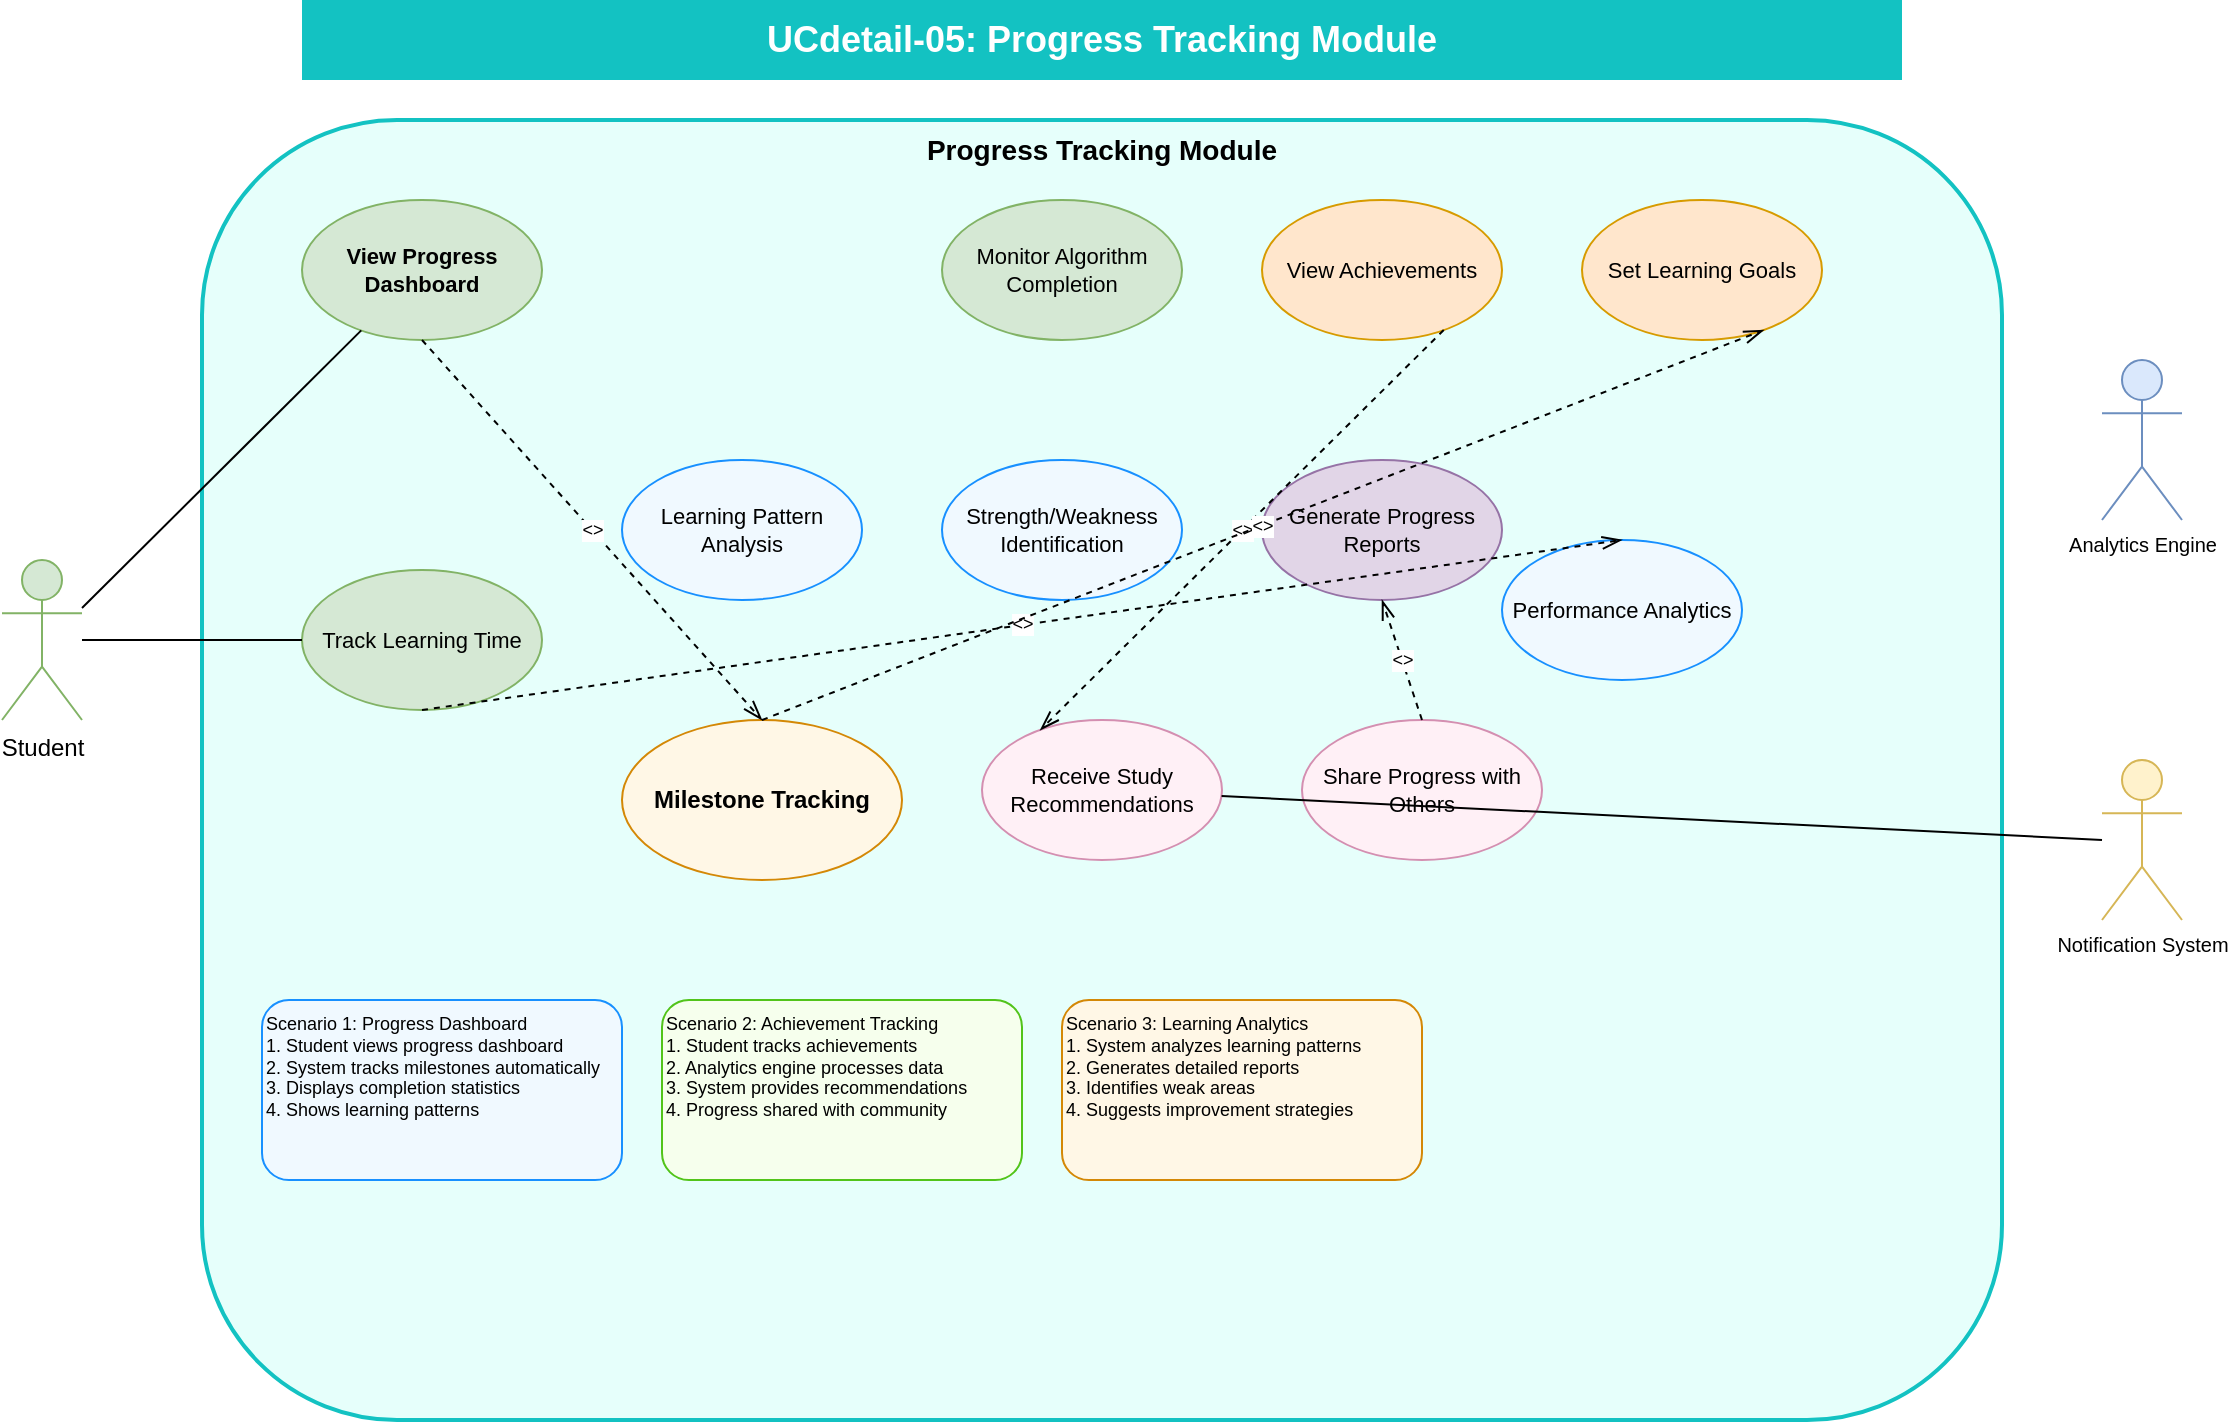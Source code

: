 <mxfile>
    <diagram name="UCdetail-05: Progress Tracking Module" id="ucdetail-05">
        <mxGraphModel dx="967" dy="338" grid="1" gridSize="10" guides="1" tooltips="1" connect="1" arrows="1" fold="1" page="1" pageScale="1" pageWidth="1200" pageHeight="800" math="0" shadow="0">
            <root>
                <mxCell id="0"/>
                <mxCell id="1" parent="0"/>
                <mxCell id="title" value="UCdetail-05: Progress Tracking Module" style="text;html=1;align=center;verticalAlign=middle;whiteSpace=wrap;rounded=0;fontSize=18;fontStyle=1;fillColor=#13c2c2;fontColor=#ffffff" parent="1" vertex="1">
                    <mxGeometry x="200" y="20" width="800" height="40" as="geometry"/>
                </mxCell>
                <mxCell id="system-boundary" value="Progress Tracking Module" style="rounded=1;whiteSpace=wrap;html=1;fontSize=14;fontStyle=1;fillColor=#e6fffb;strokeColor=#13c2c2;strokeWidth=2;verticalAlign=top" parent="1" vertex="1">
                    <mxGeometry x="150" y="80" width="900" height="650" as="geometry"/>
                </mxCell>
                <mxCell id="student" value="Student" style="shape=umlActor;verticalLabelPosition=bottom;verticalAlign=top;html=1;outlineConnect=0;fontSize=12;fillColor=#d5e8d4;strokeColor=#82b366" parent="1" vertex="1">
                    <mxGeometry x="50" y="300" width="40" height="80" as="geometry"/>
                </mxCell>
                <mxCell id="analytics-engine" value="Analytics Engine" style="shape=umlActor;verticalLabelPosition=bottom;verticalAlign=top;html=1;outlineConnect=0;fontSize=10;fillColor=#dae8fc;strokeColor=#6c8ebf" parent="1" vertex="1">
                    <mxGeometry x="1100" y="200" width="40" height="80" as="geometry"/>
                </mxCell>
                <mxCell id="notification-system" value="Notification System" style="shape=umlActor;verticalLabelPosition=bottom;verticalAlign=top;html=1;outlineConnect=0;fontSize=10;fillColor=#fff2cc;strokeColor=#d6b656" parent="1" vertex="1">
                    <mxGeometry x="1100" y="400" width="40" height="80" as="geometry"/>
                </mxCell>
                <mxCell id="view-dashboard" value="View Progress Dashboard" style="ellipse;whiteSpace=wrap;html=1;fontSize=11;fillColor=#d5e8d4;strokeColor=#82b366;fontStyle=1" parent="1" vertex="1">
                    <mxGeometry x="200" y="120" width="120" height="70" as="geometry"/>
                </mxCell>
                <mxCell id="track-learning-time" value="Track Learning Time" style="ellipse;whiteSpace=wrap;html=1;fontSize=11;fillColor=#d5e8d4;strokeColor=#82b366" parent="1" vertex="1">
                    <mxGeometry x="200" y="305" width="120" height="70" as="geometry"/>
                </mxCell>
                <mxCell id="monitor-completion" value="Monitor Algorithm Completion" style="ellipse;whiteSpace=wrap;html=1;fontSize=11;fillColor=#d5e8d4;strokeColor=#82b366" parent="1" vertex="1">
                    <mxGeometry x="520" y="120" width="120" height="70" as="geometry"/>
                </mxCell>
                <mxCell id="view-achievements" value="View Achievements" style="ellipse;whiteSpace=wrap;html=1;fontSize=11;fillColor=#ffe6cc;strokeColor=#d79b00" parent="1" vertex="1">
                    <mxGeometry x="680" y="120" width="120" height="70" as="geometry"/>
                </mxCell>
                <mxCell id="set-goals" value="Set Learning Goals" style="ellipse;whiteSpace=wrap;html=1;fontSize=11;fillColor=#ffe6cc;strokeColor=#d79b00" parent="1" vertex="1">
                    <mxGeometry x="840" y="120" width="120" height="70" as="geometry"/>
                </mxCell>
                <mxCell id="performance-analytics" value="Performance Analytics" style="ellipse;whiteSpace=wrap;html=1;fontSize=11;fillColor=#f0f9ff;strokeColor=#1890ff" parent="1" vertex="1">
                    <mxGeometry x="800" y="290" width="120" height="70" as="geometry"/>
                </mxCell>
                <mxCell id="learning-patterns" value="Learning Pattern Analysis" style="ellipse;whiteSpace=wrap;html=1;fontSize=11;fillColor=#f0f9ff;strokeColor=#1890ff" parent="1" vertex="1">
                    <mxGeometry x="360" y="250" width="120" height="70" as="geometry"/>
                </mxCell>
                <mxCell id="strength-weakness" value="Strength/Weakness Identification" style="ellipse;whiteSpace=wrap;html=1;fontSize=11;fillColor=#f0f9ff;strokeColor=#1890ff" parent="1" vertex="1">
                    <mxGeometry x="520" y="250" width="120" height="70" as="geometry"/>
                </mxCell>
                <mxCell id="progress-reports" value="Generate Progress Reports" style="ellipse;whiteSpace=wrap;html=1;fontSize=11;fillColor=#e1d5e7;strokeColor=#9673a6" parent="1" vertex="1">
                    <mxGeometry x="680" y="250" width="120" height="70" as="geometry"/>
                </mxCell>
                <mxCell id="milestone-tracking" value="Milestone Tracking" style="ellipse;whiteSpace=wrap;html=1;fontSize=12;fillColor=#fff7e6;strokeColor=#d48806;fontStyle=1" parent="1" vertex="1">
                    <mxGeometry x="360" y="380" width="140" height="80" as="geometry"/>
                </mxCell>
                <mxCell id="receive-recommendations" value="Receive Study Recommendations" style="ellipse;whiteSpace=wrap;html=1;fontSize=11;fillColor=#fff0f6;strokeColor=#d48fb1" parent="1" vertex="1">
                    <mxGeometry x="540" y="380" width="120" height="70" as="geometry"/>
                </mxCell>
                <mxCell id="share-progress" value="Share Progress with Others" style="ellipse;whiteSpace=wrap;html=1;fontSize=11;fillColor=#fff0f6;strokeColor=#d48fb1" parent="1" vertex="1">
                    <mxGeometry x="700" y="380" width="120" height="70" as="geometry"/>
                </mxCell>
                <mxCell id="include1" value="&lt;&lt;include&gt;&gt;" style="endArrow=openThin;html=1;rounded=0;fontSize=9;startSize=8;endSize=8;dashed=1;exitX=0.5;exitY=1;entryX=0.5;entryY=0;" parent="1" source="view-dashboard" target="milestone-tracking" edge="1">
                    <mxGeometry width="50" height="50" relative="1" as="geometry">
                        <mxPoint x="260" y="190" as="sourcePoint"/>
                        <mxPoint x="430" y="380" as="targetPoint"/>
                    </mxGeometry>
                </mxCell>
                <mxCell id="include2" value="&lt;&lt;include&gt;&gt;" style="endArrow=openThin;html=1;rounded=0;fontSize=9;startSize=8;endSize=8;dashed=1;exitX=0.5;exitY=1;entryX=0.5;entryY=0;" parent="1" source="track-learning-time" target="performance-analytics" edge="1">
                    <mxGeometry width="50" height="50" relative="1" as="geometry">
                        <mxPoint x="420" y="190" as="sourcePoint"/>
                        <mxPoint x="260" y="250" as="targetPoint"/>
                    </mxGeometry>
                </mxCell>
                <mxCell id="include3" value="&lt;&lt;include&gt;&gt;" style="endArrow=openThin;html=1;rounded=0;fontSize=9;startSize=8;endSize=8;dashed=1;exitX=0.8;exitY=1;entryX=0.2;entryY=0;" edge="1" parent="1" source="view-achievements" target="receive-recommendations">
                    <mxGeometry width="50" height="50" relative="1" as="geometry">
                        <mxPoint x="740" y="190" as="sourcePoint"/>
                        <mxPoint x="580" y="380" as="targetPoint"/>
                    </mxGeometry>
                </mxCell>
                <mxCell id="extend1" value="&lt;&lt;extend&gt;&gt;" style="endArrow=openThin;html=1;rounded=0;fontSize=9;startSize=8;endSize=8;dashed=1;exitX=0.5;exitY=0;entryX=0.5;entryY=1;" parent="1" source="share-progress" target="progress-reports" edge="1">
                    <mxGeometry width="50" height="50" relative="1" as="geometry">
                        <mxPoint x="760" y="380" as="sourcePoint"/>
                        <mxPoint x="740" y="320" as="targetPoint"/>
                    </mxGeometry>
                </mxCell>
                <mxCell id="extend2" value="&lt;&lt;extend&gt;&gt;" style="endArrow=openThin;html=1;rounded=0;fontSize=9;startSize=8;endSize=8;dashed=1;exitX=0.5;exitY=0;entryX=0.8;entryY=1;" edge="1" parent="1" source="milestone-tracking" target="set-goals">
                    <mxGeometry width="50" height="50" relative="1" as="geometry">
                        <mxPoint x="430" y="380" as="sourcePoint"/>
                        <mxPoint x="900" y="190" as="targetPoint"/>
                    </mxGeometry>
                </mxCell>
                <mxCell id="student-dashboard" value="" style="endArrow=none;html=1;rounded=0;fontSize=12;startSize=8;endSize=8;exitX=1;exitY=0.3;" edge="1" parent="1" source="student" target="view-dashboard">
                    <mxGeometry width="50" height="50" relative="1" as="geometry">
                        <mxPoint x="90" y="324" as="sourcePoint"/>
                        <mxPoint x="200" y="155" as="targetPoint"/>
                    </mxGeometry>
                </mxCell>
                <mxCell id="student-track" value="" style="endArrow=none;html=1;rounded=0;fontSize=12;startSize=8;endSize=8;exitX=1;exitY=0.5;" edge="1" parent="1" source="student" target="track-learning-time">
                    <mxGeometry width="50" height="50" relative="1" as="geometry">
                        <mxPoint x="90" y="340" as="sourcePoint"/>
                        <mxPoint x="360" y="155" as="targetPoint"/>
                    </mxGeometry>
                </mxCell>
                <mxCell id="scenario-dashboard" value="Scenario 1: Progress Dashboard&#xa;1. Student views progress dashboard&#xa;2. System tracks milestones automatically&#xa;3. Displays completion statistics&#xa;4. Shows learning patterns" style="rounded=1;whiteSpace=wrap;html=1;fontSize=9;align=left;verticalAlign=top;fillColor=#f0f9ff;strokeColor=#1890ff" parent="1" vertex="1">
                    <mxGeometry x="180" y="520" width="180" height="90" as="geometry"/>
                </mxCell>
                <mxCell id="scenario-achievements" value="Scenario 2: Achievement Tracking&#xa;1. Student tracks achievements&#xa;2. Analytics engine processes data&#xa;3. System provides recommendations&#xa;4. Progress shared with community" style="rounded=1;whiteSpace=wrap;html=1;fontSize=9;align=left;verticalAlign=top;fillColor=#f6ffed;strokeColor=#52c41a" parent="1" vertex="1">
                    <mxGeometry x="380" y="520" width="180" height="90" as="geometry"/>
                </mxCell>
                <mxCell id="scenario-analytics" value="Scenario 3: Learning Analytics&#xa;1. System analyzes learning patterns&#xa;2. Generates detailed reports&#xa;3. Identifies weak areas&#xa;4. Suggests improvement strategies" style="rounded=1;whiteSpace=wrap;html=1;fontSize=9;align=left;verticalAlign=top;fillColor=#fff7e6;strokeColor=#d48806" parent="1" vertex="1">
                    <mxGeometry x="580" y="520" width="180" height="90" as="geometry"/>
                </mxCell>
                <mxCell id="notification-connection" value="" style="endArrow=none;html=1;rounded=0;fontSize=12;startSize=8;endSize=8;exitX=0;exitY=0.5;" edge="1" parent="1" source="notification-system" target="receive-recommendations">
                    <mxGeometry width="50" height="50" relative="1" as="geometry">
                        <mxPoint x="1100" y="440" as="sourcePoint"/>
                        <mxPoint x="660" y="415" as="targetPoint"/>
                    </mxGeometry>
                </mxCell>
            </root>
        </mxGraphModel>
    </diagram>
</mxfile>